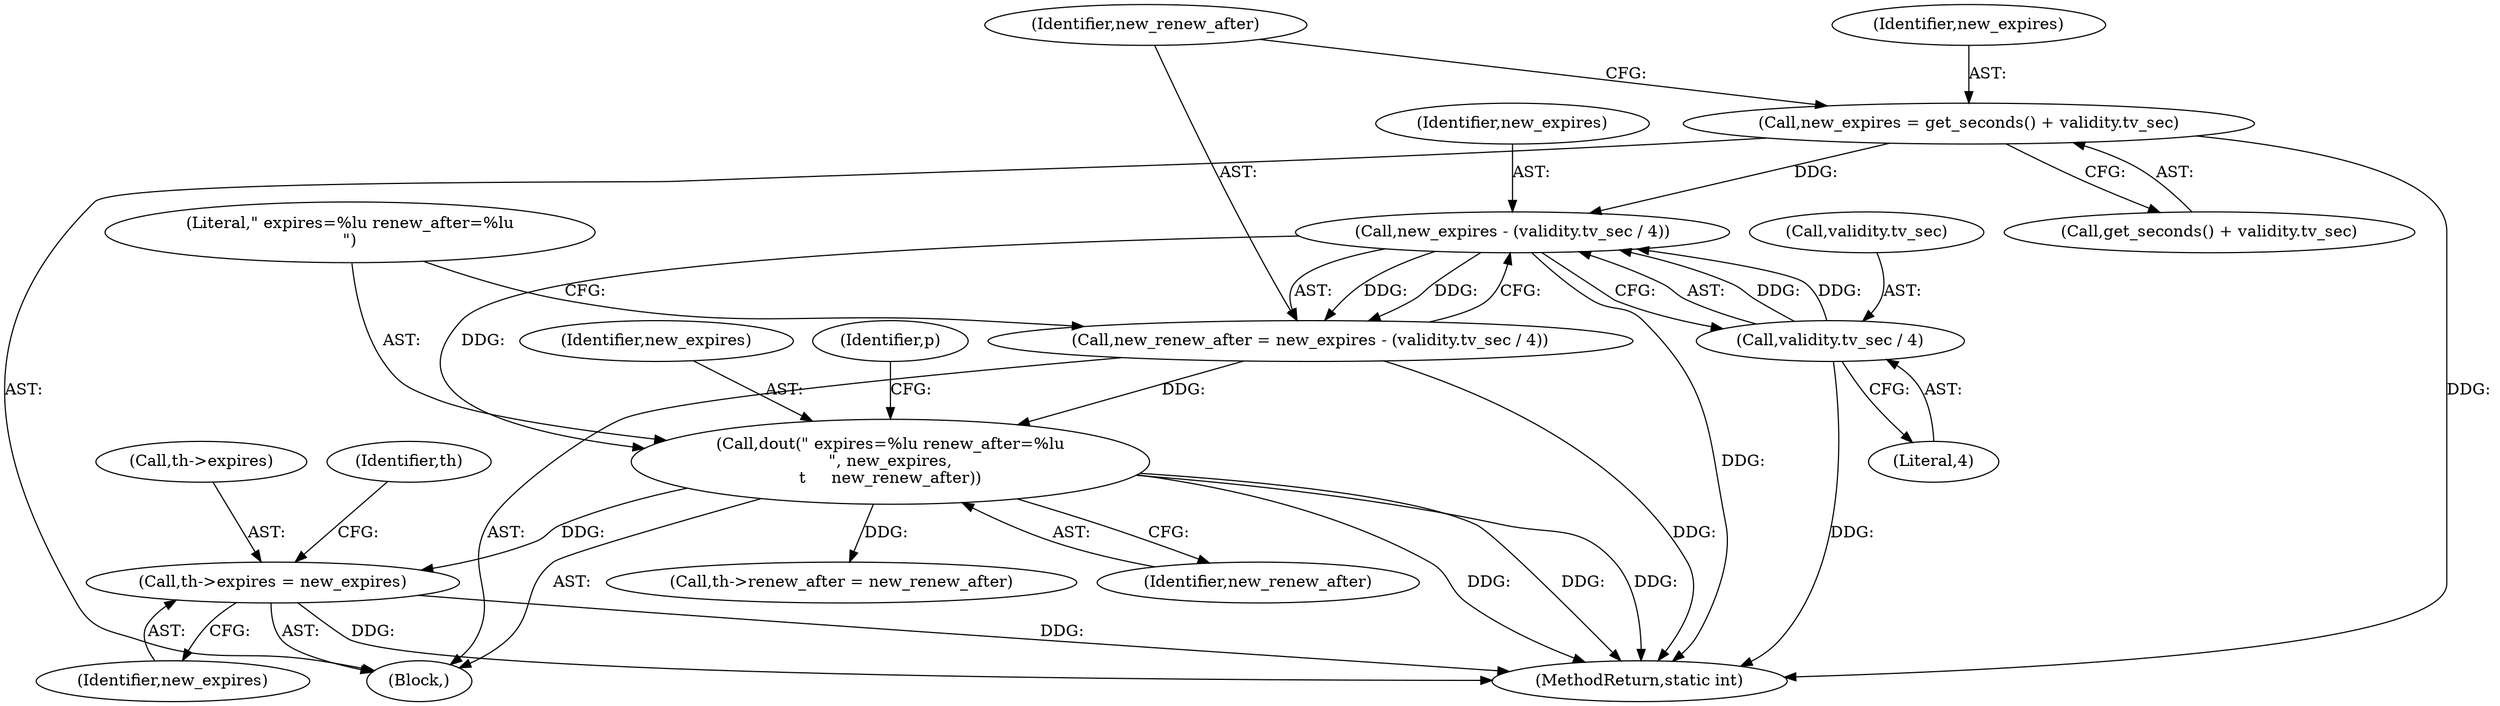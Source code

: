 digraph "0_linux_c27a3e4d667fdcad3db7b104f75659478e0c68d8_2@pointer" {
"1000391" [label="(Call,th->expires = new_expires)"];
"1000264" [label="(Call,dout(\" expires=%lu renew_after=%lu\n\", new_expires,\n\t     new_renew_after))"];
"1000257" [label="(Call,new_expires - (validity.tv_sec / 4))"];
"1000248" [label="(Call,new_expires = get_seconds() + validity.tv_sec)"];
"1000259" [label="(Call,validity.tv_sec / 4)"];
"1000255" [label="(Call,new_renew_after = new_expires - (validity.tv_sec / 4))"];
"1000249" [label="(Identifier,new_expires)"];
"1000265" [label="(Literal,\" expires=%lu renew_after=%lu\n\")"];
"1000391" [label="(Call,th->expires = new_expires)"];
"1000395" [label="(Identifier,new_expires)"];
"1000267" [label="(Identifier,new_renew_after)"];
"1000392" [label="(Call,th->expires)"];
"1000264" [label="(Call,dout(\" expires=%lu renew_after=%lu\n\", new_expires,\n\t     new_renew_after))"];
"1000266" [label="(Identifier,new_expires)"];
"1000256" [label="(Identifier,new_renew_after)"];
"1000258" [label="(Identifier,new_expires)"];
"1000396" [label="(Call,th->renew_after = new_renew_after)"];
"1000255" [label="(Call,new_renew_after = new_expires - (validity.tv_sec / 4))"];
"1000260" [label="(Call,validity.tv_sec)"];
"1000398" [label="(Identifier,th)"];
"1000257" [label="(Call,new_expires - (validity.tv_sec / 4))"];
"1000434" [label="(MethodReturn,static int)"];
"1000263" [label="(Literal,4)"];
"1000112" [label="(Block,)"];
"1000269" [label="(Identifier,p)"];
"1000259" [label="(Call,validity.tv_sec / 4)"];
"1000250" [label="(Call,get_seconds() + validity.tv_sec)"];
"1000248" [label="(Call,new_expires = get_seconds() + validity.tv_sec)"];
"1000391" -> "1000112"  [label="AST: "];
"1000391" -> "1000395"  [label="CFG: "];
"1000392" -> "1000391"  [label="AST: "];
"1000395" -> "1000391"  [label="AST: "];
"1000398" -> "1000391"  [label="CFG: "];
"1000391" -> "1000434"  [label="DDG: "];
"1000391" -> "1000434"  [label="DDG: "];
"1000264" -> "1000391"  [label="DDG: "];
"1000264" -> "1000112"  [label="AST: "];
"1000264" -> "1000267"  [label="CFG: "];
"1000265" -> "1000264"  [label="AST: "];
"1000266" -> "1000264"  [label="AST: "];
"1000267" -> "1000264"  [label="AST: "];
"1000269" -> "1000264"  [label="CFG: "];
"1000264" -> "1000434"  [label="DDG: "];
"1000264" -> "1000434"  [label="DDG: "];
"1000264" -> "1000434"  [label="DDG: "];
"1000257" -> "1000264"  [label="DDG: "];
"1000255" -> "1000264"  [label="DDG: "];
"1000264" -> "1000396"  [label="DDG: "];
"1000257" -> "1000255"  [label="AST: "];
"1000257" -> "1000259"  [label="CFG: "];
"1000258" -> "1000257"  [label="AST: "];
"1000259" -> "1000257"  [label="AST: "];
"1000255" -> "1000257"  [label="CFG: "];
"1000257" -> "1000434"  [label="DDG: "];
"1000257" -> "1000255"  [label="DDG: "];
"1000257" -> "1000255"  [label="DDG: "];
"1000248" -> "1000257"  [label="DDG: "];
"1000259" -> "1000257"  [label="DDG: "];
"1000259" -> "1000257"  [label="DDG: "];
"1000248" -> "1000112"  [label="AST: "];
"1000248" -> "1000250"  [label="CFG: "];
"1000249" -> "1000248"  [label="AST: "];
"1000250" -> "1000248"  [label="AST: "];
"1000256" -> "1000248"  [label="CFG: "];
"1000248" -> "1000434"  [label="DDG: "];
"1000259" -> "1000263"  [label="CFG: "];
"1000260" -> "1000259"  [label="AST: "];
"1000263" -> "1000259"  [label="AST: "];
"1000259" -> "1000434"  [label="DDG: "];
"1000255" -> "1000112"  [label="AST: "];
"1000256" -> "1000255"  [label="AST: "];
"1000265" -> "1000255"  [label="CFG: "];
"1000255" -> "1000434"  [label="DDG: "];
}
